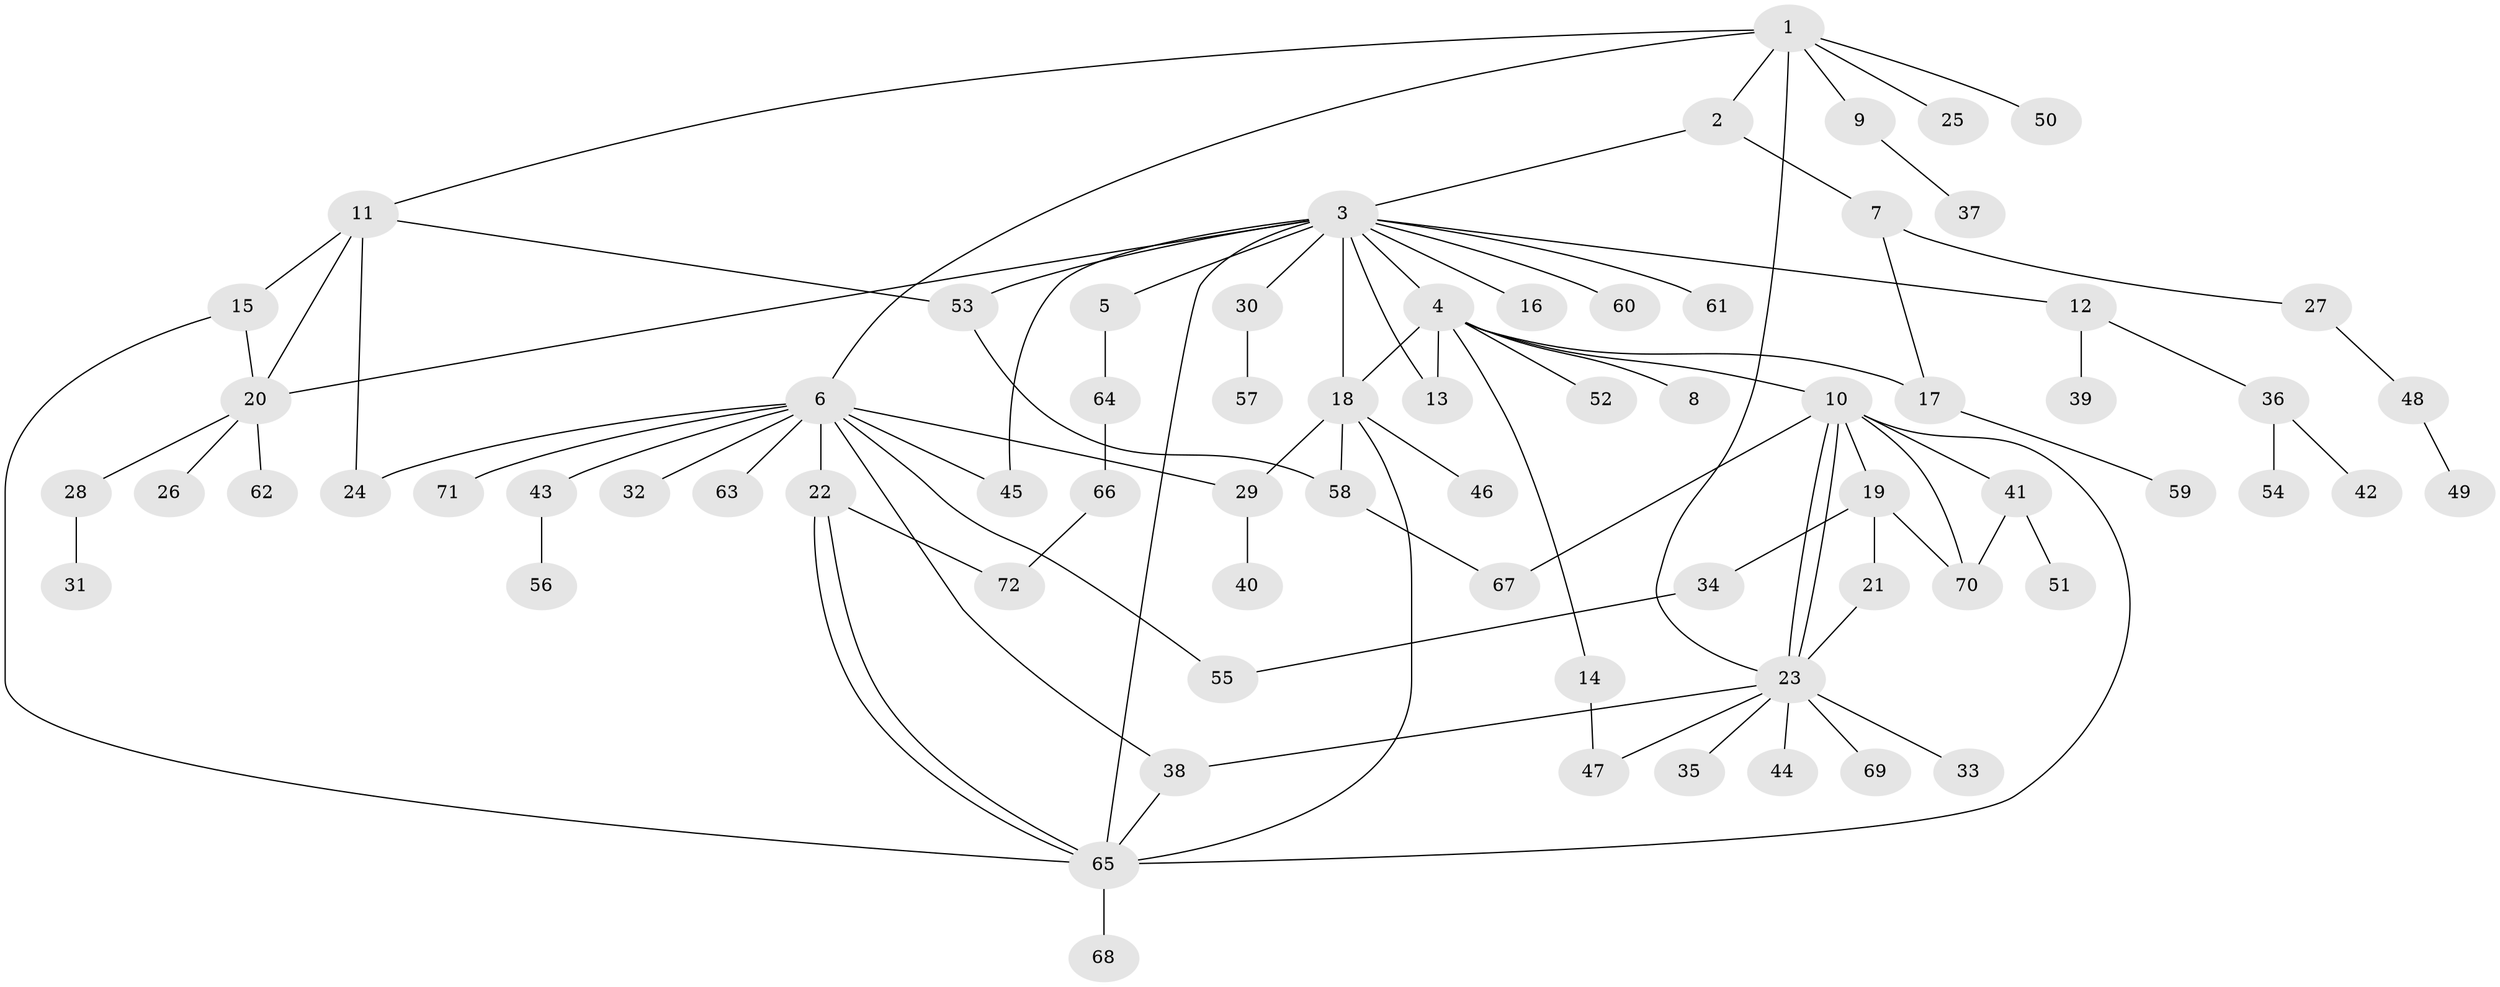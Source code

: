 // Generated by graph-tools (version 1.1) at 2025/49/03/09/25 03:49:49]
// undirected, 72 vertices, 97 edges
graph export_dot {
graph [start="1"]
  node [color=gray90,style=filled];
  1;
  2;
  3;
  4;
  5;
  6;
  7;
  8;
  9;
  10;
  11;
  12;
  13;
  14;
  15;
  16;
  17;
  18;
  19;
  20;
  21;
  22;
  23;
  24;
  25;
  26;
  27;
  28;
  29;
  30;
  31;
  32;
  33;
  34;
  35;
  36;
  37;
  38;
  39;
  40;
  41;
  42;
  43;
  44;
  45;
  46;
  47;
  48;
  49;
  50;
  51;
  52;
  53;
  54;
  55;
  56;
  57;
  58;
  59;
  60;
  61;
  62;
  63;
  64;
  65;
  66;
  67;
  68;
  69;
  70;
  71;
  72;
  1 -- 2;
  1 -- 6;
  1 -- 9;
  1 -- 11;
  1 -- 23;
  1 -- 25;
  1 -- 50;
  2 -- 3;
  2 -- 7;
  3 -- 4;
  3 -- 5;
  3 -- 12;
  3 -- 13;
  3 -- 16;
  3 -- 18;
  3 -- 20;
  3 -- 30;
  3 -- 45;
  3 -- 53;
  3 -- 60;
  3 -- 61;
  3 -- 65;
  4 -- 8;
  4 -- 10;
  4 -- 13;
  4 -- 14;
  4 -- 17;
  4 -- 18;
  4 -- 52;
  5 -- 64;
  6 -- 22;
  6 -- 24;
  6 -- 29;
  6 -- 32;
  6 -- 38;
  6 -- 43;
  6 -- 45;
  6 -- 55;
  6 -- 63;
  6 -- 71;
  7 -- 17;
  7 -- 27;
  9 -- 37;
  10 -- 19;
  10 -- 23;
  10 -- 23;
  10 -- 41;
  10 -- 65;
  10 -- 67;
  10 -- 70;
  11 -- 15;
  11 -- 20;
  11 -- 24;
  11 -- 53;
  12 -- 36;
  12 -- 39;
  14 -- 47;
  15 -- 20;
  15 -- 65;
  17 -- 59;
  18 -- 29;
  18 -- 46;
  18 -- 58;
  18 -- 65;
  19 -- 21;
  19 -- 34;
  19 -- 70;
  20 -- 26;
  20 -- 28;
  20 -- 62;
  21 -- 23;
  22 -- 65;
  22 -- 65;
  22 -- 72;
  23 -- 33;
  23 -- 35;
  23 -- 38;
  23 -- 44;
  23 -- 47;
  23 -- 69;
  27 -- 48;
  28 -- 31;
  29 -- 40;
  30 -- 57;
  34 -- 55;
  36 -- 42;
  36 -- 54;
  38 -- 65;
  41 -- 51;
  41 -- 70;
  43 -- 56;
  48 -- 49;
  53 -- 58;
  58 -- 67;
  64 -- 66;
  65 -- 68;
  66 -- 72;
}

